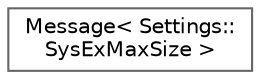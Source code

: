 digraph "Graphical Class Hierarchy"
{
 // LATEX_PDF_SIZE
  bgcolor="transparent";
  edge [fontname=Helvetica,fontsize=10,labelfontname=Helvetica,labelfontsize=10];
  node [fontname=Helvetica,fontsize=10,shape=box,height=0.2,width=0.4];
  rankdir="LR";
  Node0 [id="Node000000",label="Message\< Settings::\lSysExMaxSize \>",height=0.2,width=0.4,color="grey40", fillcolor="white", style="filled",URL="$d4/daa/struct_message.html",tooltip=" "];
}
